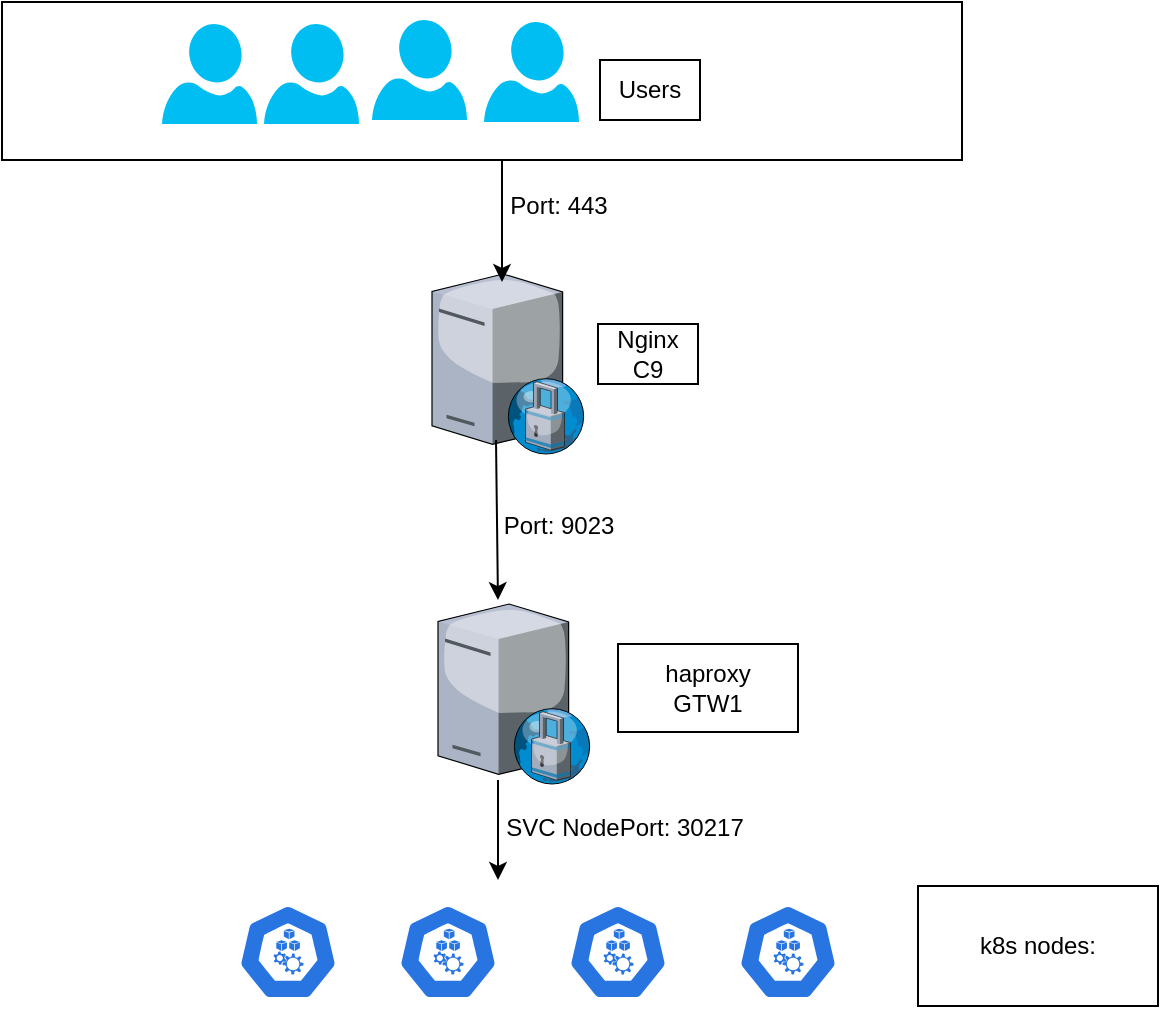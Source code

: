 <mxfile version="22.1.6" type="github">
  <diagram name="Page-1" id="dxbHkkhMPkNguEiErujT">
    <mxGraphModel dx="1050" dy="530" grid="1" gridSize="10" guides="1" tooltips="1" connect="1" arrows="1" fold="1" page="1" pageScale="1" pageWidth="827" pageHeight="1169" math="0" shadow="0">
      <root>
        <mxCell id="0" />
        <mxCell id="1" parent="0" />
        <mxCell id="oLbZURy-QTJZVEWA1CH9-12" value="" style="group" vertex="1" connectable="0" parent="1">
          <mxGeometry x="360" y="312" width="180" height="90" as="geometry" />
        </mxCell>
        <mxCell id="oLbZURy-QTJZVEWA1CH9-8" value="" style="verticalLabelPosition=bottom;sketch=0;aspect=fixed;html=1;verticalAlign=top;strokeColor=none;align=center;outlineConnect=0;shape=mxgraph.citrix.proxy_server;" vertex="1" parent="oLbZURy-QTJZVEWA1CH9-12">
          <mxGeometry width="76.5" height="90" as="geometry" />
        </mxCell>
        <mxCell id="oLbZURy-QTJZVEWA1CH9-9" value="haproxy&lt;br&gt;GTW1&lt;br&gt;" style="rounded=0;whiteSpace=wrap;html=1;" vertex="1" parent="oLbZURy-QTJZVEWA1CH9-12">
          <mxGeometry x="90" y="20" width="90" height="44" as="geometry" />
        </mxCell>
        <mxCell id="oLbZURy-QTJZVEWA1CH9-30" style="edgeStyle=orthogonalEdgeStyle;rounded=0;orthogonalLoop=1;jettySize=auto;html=1;exitX=0.5;exitY=1;exitDx=0;exitDy=0;" edge="1" parent="oLbZURy-QTJZVEWA1CH9-12" source="oLbZURy-QTJZVEWA1CH9-9" target="oLbZURy-QTJZVEWA1CH9-9">
          <mxGeometry relative="1" as="geometry" />
        </mxCell>
        <mxCell id="oLbZURy-QTJZVEWA1CH9-13" value="" style="group" vertex="1" connectable="0" parent="1">
          <mxGeometry x="357" y="147" width="133" height="90" as="geometry" />
        </mxCell>
        <mxCell id="oLbZURy-QTJZVEWA1CH9-6" value="Nginx&lt;br&gt;C9" style="rounded=0;whiteSpace=wrap;html=1;" vertex="1" parent="oLbZURy-QTJZVEWA1CH9-13">
          <mxGeometry x="83" y="25" width="50" height="30" as="geometry" />
        </mxCell>
        <mxCell id="oLbZURy-QTJZVEWA1CH9-7" value="" style="verticalLabelPosition=bottom;sketch=0;aspect=fixed;html=1;verticalAlign=top;strokeColor=none;align=center;outlineConnect=0;shape=mxgraph.citrix.proxy_server;" vertex="1" parent="oLbZURy-QTJZVEWA1CH9-13">
          <mxGeometry width="76.5" height="90" as="geometry" />
        </mxCell>
        <mxCell id="oLbZURy-QTJZVEWA1CH9-23" value="" style="group" vertex="1" connectable="0" parent="1">
          <mxGeometry x="222" y="20" width="400" height="70" as="geometry" />
        </mxCell>
        <mxCell id="oLbZURy-QTJZVEWA1CH9-24" value="" style="rounded=0;whiteSpace=wrap;html=1;" vertex="1" parent="oLbZURy-QTJZVEWA1CH9-23">
          <mxGeometry x="-80" y="-9" width="480" height="79" as="geometry" />
        </mxCell>
        <mxCell id="8YK9VDqp0YDSFm_LyoX7-1" value="" style="verticalLabelPosition=bottom;html=1;verticalAlign=top;align=center;strokeColor=none;fillColor=#00BEF2;shape=mxgraph.azure.user;" parent="oLbZURy-QTJZVEWA1CH9-23" vertex="1">
          <mxGeometry x="105" width="47.5" height="50" as="geometry" />
        </mxCell>
        <mxCell id="oLbZURy-QTJZVEWA1CH9-5" value="Users" style="rounded=0;whiteSpace=wrap;html=1;" vertex="1" parent="oLbZURy-QTJZVEWA1CH9-23">
          <mxGeometry x="219" y="20" width="50" height="30" as="geometry" />
        </mxCell>
        <mxCell id="oLbZURy-QTJZVEWA1CH9-19" value="" style="verticalLabelPosition=bottom;html=1;verticalAlign=top;align=center;strokeColor=none;fillColor=#00BEF2;shape=mxgraph.azure.user;" vertex="1" parent="oLbZURy-QTJZVEWA1CH9-23">
          <mxGeometry x="51" y="2" width="47.5" height="50" as="geometry" />
        </mxCell>
        <mxCell id="oLbZURy-QTJZVEWA1CH9-20" value="" style="verticalLabelPosition=bottom;html=1;verticalAlign=top;align=center;strokeColor=none;fillColor=#00BEF2;shape=mxgraph.azure.user;" vertex="1" parent="oLbZURy-QTJZVEWA1CH9-23">
          <mxGeometry x="161" y="1" width="47.5" height="50" as="geometry" />
        </mxCell>
        <mxCell id="oLbZURy-QTJZVEWA1CH9-21" value="" style="verticalLabelPosition=bottom;html=1;verticalAlign=top;align=center;strokeColor=none;fillColor=#00BEF2;shape=mxgraph.azure.user;" vertex="1" parent="oLbZURy-QTJZVEWA1CH9-23">
          <mxGeometry y="2" width="47.5" height="50" as="geometry" />
        </mxCell>
        <mxCell id="oLbZURy-QTJZVEWA1CH9-28" value="" style="group" vertex="1" connectable="0" parent="1">
          <mxGeometry x="260" y="453" width="460" height="60" as="geometry" />
        </mxCell>
        <mxCell id="oLbZURy-QTJZVEWA1CH9-18" value="" style="group" vertex="1" connectable="0" parent="oLbZURy-QTJZVEWA1CH9-28">
          <mxGeometry y="9" width="300" height="48" as="geometry" />
        </mxCell>
        <mxCell id="oLbZURy-QTJZVEWA1CH9-14" value="" style="sketch=0;html=1;dashed=0;whitespace=wrap;fillColor=#2875E2;strokeColor=#ffffff;points=[[0.005,0.63,0],[0.1,0.2,0],[0.9,0.2,0],[0.5,0,0],[0.995,0.63,0],[0.72,0.99,0],[0.5,1,0],[0.28,0.99,0]];verticalLabelPosition=bottom;align=center;verticalAlign=top;shape=mxgraph.kubernetes.icon;prIcon=node" vertex="1" parent="oLbZURy-QTJZVEWA1CH9-18">
          <mxGeometry x="80" width="50" height="48" as="geometry" />
        </mxCell>
        <mxCell id="oLbZURy-QTJZVEWA1CH9-15" value="" style="sketch=0;html=1;dashed=0;whitespace=wrap;fillColor=#2875E2;strokeColor=#ffffff;points=[[0.005,0.63,0],[0.1,0.2,0],[0.9,0.2,0],[0.5,0,0],[0.995,0.63,0],[0.72,0.99,0],[0.5,1,0],[0.28,0.99,0]];verticalLabelPosition=bottom;align=center;verticalAlign=top;shape=mxgraph.kubernetes.icon;prIcon=node" vertex="1" parent="oLbZURy-QTJZVEWA1CH9-18">
          <mxGeometry x="165" width="50" height="48" as="geometry" />
        </mxCell>
        <mxCell id="oLbZURy-QTJZVEWA1CH9-16" value="" style="sketch=0;html=1;dashed=0;whitespace=wrap;fillColor=#2875E2;strokeColor=#ffffff;points=[[0.005,0.63,0],[0.1,0.2,0],[0.9,0.2,0],[0.5,0,0],[0.995,0.63,0],[0.72,0.99,0],[0.5,1,0],[0.28,0.99,0]];verticalLabelPosition=bottom;align=center;verticalAlign=top;shape=mxgraph.kubernetes.icon;prIcon=node" vertex="1" parent="oLbZURy-QTJZVEWA1CH9-18">
          <mxGeometry width="50" height="48" as="geometry" />
        </mxCell>
        <mxCell id="oLbZURy-QTJZVEWA1CH9-17" value="" style="sketch=0;html=1;dashed=0;whitespace=wrap;fillColor=#2875E2;strokeColor=#ffffff;points=[[0.005,0.63,0],[0.1,0.2,0],[0.9,0.2,0],[0.5,0,0],[0.995,0.63,0],[0.72,0.99,0],[0.5,1,0],[0.28,0.99,0]];verticalLabelPosition=bottom;align=center;verticalAlign=top;shape=mxgraph.kubernetes.icon;prIcon=node" vertex="1" parent="oLbZURy-QTJZVEWA1CH9-18">
          <mxGeometry x="250" width="50" height="48" as="geometry" />
        </mxCell>
        <mxCell id="oLbZURy-QTJZVEWA1CH9-25" value="k8s nodes:&lt;br&gt;" style="rounded=0;whiteSpace=wrap;html=1;" vertex="1" parent="oLbZURy-QTJZVEWA1CH9-28">
          <mxGeometry x="340" width="120" height="60" as="geometry" />
        </mxCell>
        <mxCell id="oLbZURy-QTJZVEWA1CH9-29" value="" style="endArrow=classic;html=1;rounded=0;" edge="1" parent="1">
          <mxGeometry width="50" height="50" relative="1" as="geometry">
            <mxPoint x="390" y="400" as="sourcePoint" />
            <mxPoint x="390" y="450" as="targetPoint" />
          </mxGeometry>
        </mxCell>
        <mxCell id="oLbZURy-QTJZVEWA1CH9-31" value="Port: 9023" style="text;html=1;align=center;verticalAlign=middle;resizable=0;points=[];autosize=1;strokeColor=none;fillColor=none;" vertex="1" parent="1">
          <mxGeometry x="380" y="258" width="80" height="30" as="geometry" />
        </mxCell>
        <mxCell id="oLbZURy-QTJZVEWA1CH9-32" value="" style="endArrow=classic;html=1;rounded=0;" edge="1" parent="1">
          <mxGeometry width="50" height="50" relative="1" as="geometry">
            <mxPoint x="392" y="90" as="sourcePoint" />
            <mxPoint x="392" y="151" as="targetPoint" />
          </mxGeometry>
        </mxCell>
        <mxCell id="oLbZURy-QTJZVEWA1CH9-33" value="Port: 443" style="text;html=1;align=center;verticalAlign=middle;resizable=0;points=[];autosize=1;strokeColor=none;fillColor=none;" vertex="1" parent="1">
          <mxGeometry x="385" y="98" width="70" height="30" as="geometry" />
        </mxCell>
        <mxCell id="oLbZURy-QTJZVEWA1CH9-35" value="SVC NodePort: 30217" style="text;html=1;align=center;verticalAlign=middle;resizable=0;points=[];autosize=1;strokeColor=none;fillColor=none;" vertex="1" parent="1">
          <mxGeometry x="383" y="409" width="140" height="30" as="geometry" />
        </mxCell>
        <mxCell id="oLbZURy-QTJZVEWA1CH9-37" value="" style="endArrow=classic;html=1;rounded=0;entryX=0.392;entryY=-0.022;entryDx=0;entryDy=0;entryPerimeter=0;" edge="1" parent="1" target="oLbZURy-QTJZVEWA1CH9-8">
          <mxGeometry width="50" height="50" relative="1" as="geometry">
            <mxPoint x="389" y="230" as="sourcePoint" />
            <mxPoint x="389" y="291" as="targetPoint" />
          </mxGeometry>
        </mxCell>
      </root>
    </mxGraphModel>
  </diagram>
</mxfile>
